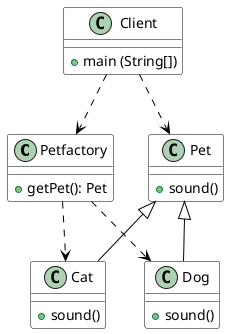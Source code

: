 @startuml
skinparam participant {
    BorderColor Black
    BorderThickness 1
    FontName Helvetica
    FontSize 13
    BackgroundColor 0066A1
    HeaderBackgroundColor 0066A1
    AttributeFontColor black
    FontColor White
    FontStyle bold
}


skinparam sequence {
    ArrowColor Black
    GroupBackgroundColor 0066A1
    GroupHeaderFontColor White
    LifeLineBorderColor Black
    LifeLineBackgroundColor White
    FontColor red
}

skinparam class  {
    ArrowColor Black
    BackgroundColor transparent
    GroupHeaderFontColor White
    BorderColor  Black
    LifeLineBackgroundColor White
    FontColor Black
}

skinparam note {
    BackgroundColor  transparent
    FontColor 3284B3
    BorderColor black
}


class Petfactory{
{method} + getPet(): Pet
}
class Pet{
{method} + sound()
}
class Cat{
{method} + sound()
}
class Client {
{method}+ main (String[])
}
class Dog{
{method} + sound()
}

Client ..> Pet
Client  ..> Petfactory
Pet <|-- Dog
Pet <|-- Cat
Petfactory ..> Dog
Petfactory ..> Cat

@enduml